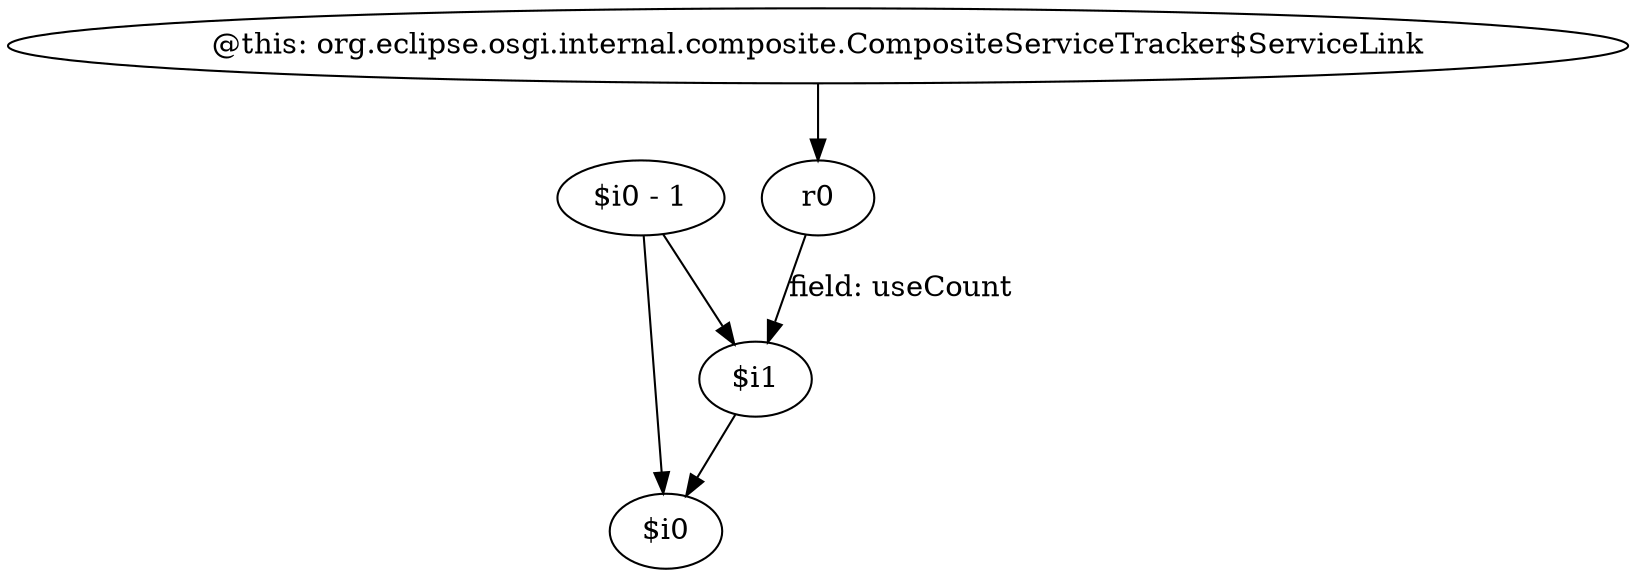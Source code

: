 digraph g {
0[label="$i0 - 1"]
1[label="$i0"]
0->1[label=""]
2[label="r0"]
3[label="$i1"]
2->3[label="field: useCount"]
3->1[label=""]
4[label="@this: org.eclipse.osgi.internal.composite.CompositeServiceTracker$ServiceLink"]
4->2[label=""]
0->3[label=""]
}
